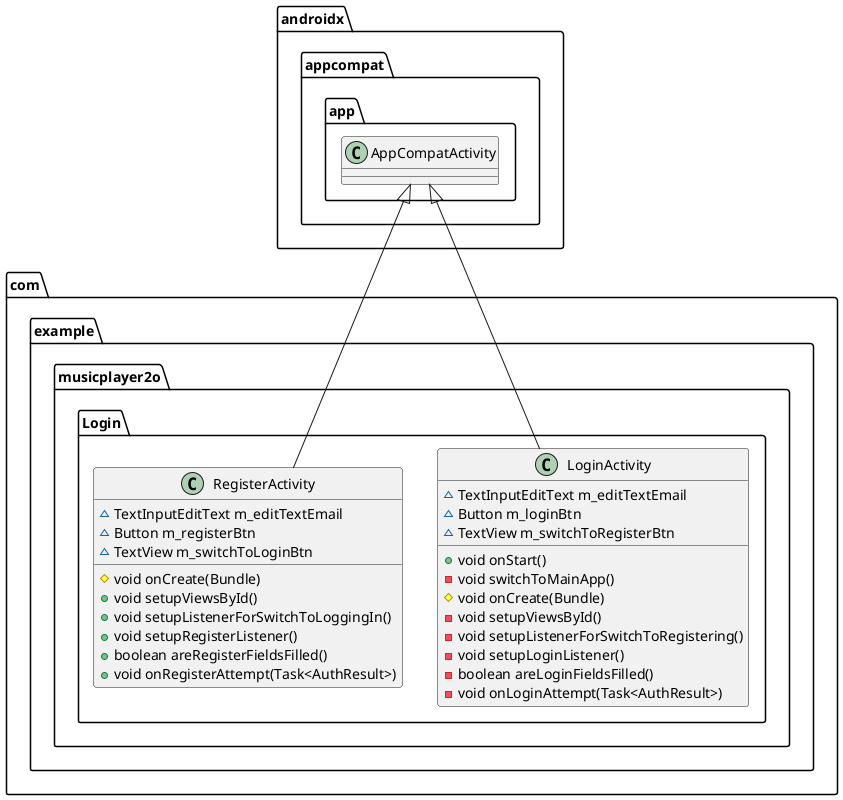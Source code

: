 @startuml
class com.example.musicplayer2o.Login.LoginActivity {
~ TextInputEditText m_editTextEmail
~ Button m_loginBtn
~ TextView m_switchToRegisterBtn
+ void onStart()
- void switchToMainApp()
# void onCreate(Bundle)
- void setupViewsById()
- void setupListenerForSwitchToRegistering()
- void setupLoginListener()
- boolean areLoginFieldsFilled()
- void onLoginAttempt(Task<AuthResult>)
}


class com.example.musicplayer2o.Login.RegisterActivity {
~ TextInputEditText m_editTextEmail
~ Button m_registerBtn
~ TextView m_switchToLoginBtn
# void onCreate(Bundle)
+ void setupViewsById()
+ void setupListenerForSwitchToLoggingIn()
+ void setupRegisterListener()
+ boolean areRegisterFieldsFilled()
+ void onRegisterAttempt(Task<AuthResult>)
}




androidx.appcompat.app.AppCompatActivity <|-- com.example.musicplayer2o.Login.LoginActivity
androidx.appcompat.app.AppCompatActivity <|-- com.example.musicplayer2o.Login.RegisterActivity
@enduml